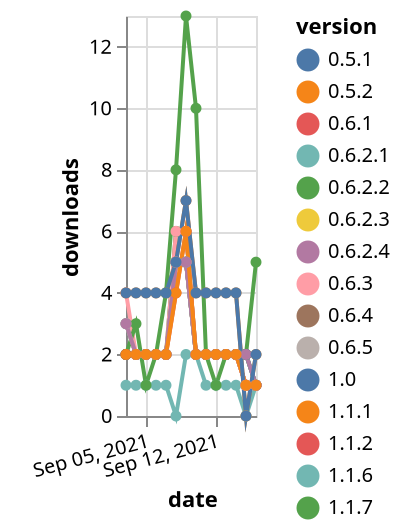 {"$schema": "https://vega.github.io/schema/vega-lite/v5.json", "description": "A simple bar chart with embedded data.", "data": {"values": [{"date": "2021-09-03", "total": 6301, "delta": 2, "version": "0.6.2.2"}, {"date": "2021-09-04", "total": 6303, "delta": 2, "version": "0.6.2.2"}, {"date": "2021-09-05", "total": 6305, "delta": 2, "version": "0.6.2.2"}, {"date": "2021-09-06", "total": 6307, "delta": 2, "version": "0.6.2.2"}, {"date": "2021-09-07", "total": 6309, "delta": 2, "version": "0.6.2.2"}, {"date": "2021-09-08", "total": 6315, "delta": 6, "version": "0.6.2.2"}, {"date": "2021-09-09", "total": 6321, "delta": 6, "version": "0.6.2.2"}, {"date": "2021-09-10", "total": 6323, "delta": 2, "version": "0.6.2.2"}, {"date": "2021-09-11", "total": 6325, "delta": 2, "version": "0.6.2.2"}, {"date": "2021-09-12", "total": 6327, "delta": 2, "version": "0.6.2.2"}, {"date": "2021-09-13", "total": 6329, "delta": 2, "version": "0.6.2.2"}, {"date": "2021-09-14", "total": 6331, "delta": 2, "version": "0.6.2.2"}, {"date": "2021-09-15", "total": 6333, "delta": 2, "version": "0.6.2.2"}, {"date": "2021-09-16", "total": 6334, "delta": 1, "version": "0.6.2.2"}, {"date": "2021-09-03", "total": 3741, "delta": 3, "version": "0.6.4"}, {"date": "2021-09-04", "total": 3743, "delta": 2, "version": "0.6.4"}, {"date": "2021-09-05", "total": 3745, "delta": 2, "version": "0.6.4"}, {"date": "2021-09-06", "total": 3747, "delta": 2, "version": "0.6.4"}, {"date": "2021-09-07", "total": 3749, "delta": 2, "version": "0.6.4"}, {"date": "2021-09-08", "total": 3754, "delta": 5, "version": "0.6.4"}, {"date": "2021-09-09", "total": 3759, "delta": 5, "version": "0.6.4"}, {"date": "2021-09-10", "total": 3761, "delta": 2, "version": "0.6.4"}, {"date": "2021-09-11", "total": 3763, "delta": 2, "version": "0.6.4"}, {"date": "2021-09-12", "total": 3765, "delta": 2, "version": "0.6.4"}, {"date": "2021-09-13", "total": 3767, "delta": 2, "version": "0.6.4"}, {"date": "2021-09-14", "total": 3769, "delta": 2, "version": "0.6.4"}, {"date": "2021-09-15", "total": 3770, "delta": 1, "version": "0.6.4"}, {"date": "2021-09-16", "total": 3771, "delta": 1, "version": "0.6.4"}, {"date": "2021-09-03", "total": 1571, "delta": 1, "version": "1.1.6"}, {"date": "2021-09-04", "total": 1572, "delta": 1, "version": "1.1.6"}, {"date": "2021-09-05", "total": 1573, "delta": 1, "version": "1.1.6"}, {"date": "2021-09-06", "total": 1574, "delta": 1, "version": "1.1.6"}, {"date": "2021-09-07", "total": 1575, "delta": 1, "version": "1.1.6"}, {"date": "2021-09-08", "total": 1575, "delta": 0, "version": "1.1.6"}, {"date": "2021-09-09", "total": 1577, "delta": 2, "version": "1.1.6"}, {"date": "2021-09-10", "total": 1579, "delta": 2, "version": "1.1.6"}, {"date": "2021-09-11", "total": 1580, "delta": 1, "version": "1.1.6"}, {"date": "2021-09-12", "total": 1581, "delta": 1, "version": "1.1.6"}, {"date": "2021-09-13", "total": 1582, "delta": 1, "version": "1.1.6"}, {"date": "2021-09-14", "total": 1583, "delta": 1, "version": "1.1.6"}, {"date": "2021-09-15", "total": 1583, "delta": 0, "version": "1.1.6"}, {"date": "2021-09-16", "total": 1584, "delta": 1, "version": "1.1.6"}, {"date": "2021-09-03", "total": 4111, "delta": 2, "version": "0.6.2.3"}, {"date": "2021-09-04", "total": 4113, "delta": 2, "version": "0.6.2.3"}, {"date": "2021-09-05", "total": 4115, "delta": 2, "version": "0.6.2.3"}, {"date": "2021-09-06", "total": 4117, "delta": 2, "version": "0.6.2.3"}, {"date": "2021-09-07", "total": 4119, "delta": 2, "version": "0.6.2.3"}, {"date": "2021-09-08", "total": 4124, "delta": 5, "version": "0.6.2.3"}, {"date": "2021-09-09", "total": 4129, "delta": 5, "version": "0.6.2.3"}, {"date": "2021-09-10", "total": 4131, "delta": 2, "version": "0.6.2.3"}, {"date": "2021-09-11", "total": 4133, "delta": 2, "version": "0.6.2.3"}, {"date": "2021-09-12", "total": 4135, "delta": 2, "version": "0.6.2.3"}, {"date": "2021-09-13", "total": 4137, "delta": 2, "version": "0.6.2.3"}, {"date": "2021-09-14", "total": 4139, "delta": 2, "version": "0.6.2.3"}, {"date": "2021-09-15", "total": 4141, "delta": 2, "version": "0.6.2.3"}, {"date": "2021-09-16", "total": 4142, "delta": 1, "version": "0.6.2.3"}, {"date": "2021-09-03", "total": 5632, "delta": 3, "version": "0.6.2.1"}, {"date": "2021-09-04", "total": 5634, "delta": 2, "version": "0.6.2.1"}, {"date": "2021-09-05", "total": 5636, "delta": 2, "version": "0.6.2.1"}, {"date": "2021-09-06", "total": 5638, "delta": 2, "version": "0.6.2.1"}, {"date": "2021-09-07", "total": 5640, "delta": 2, "version": "0.6.2.1"}, {"date": "2021-09-08", "total": 5645, "delta": 5, "version": "0.6.2.1"}, {"date": "2021-09-09", "total": 5650, "delta": 5, "version": "0.6.2.1"}, {"date": "2021-09-10", "total": 5652, "delta": 2, "version": "0.6.2.1"}, {"date": "2021-09-11", "total": 5654, "delta": 2, "version": "0.6.2.1"}, {"date": "2021-09-12", "total": 5656, "delta": 2, "version": "0.6.2.1"}, {"date": "2021-09-13", "total": 5658, "delta": 2, "version": "0.6.2.1"}, {"date": "2021-09-14", "total": 5660, "delta": 2, "version": "0.6.2.1"}, {"date": "2021-09-15", "total": 5662, "delta": 2, "version": "0.6.2.1"}, {"date": "2021-09-16", "total": 5663, "delta": 1, "version": "0.6.2.1"}, {"date": "2021-09-03", "total": 5567, "delta": 4, "version": "0.6.3"}, {"date": "2021-09-04", "total": 5569, "delta": 2, "version": "0.6.3"}, {"date": "2021-09-05", "total": 5571, "delta": 2, "version": "0.6.3"}, {"date": "2021-09-06", "total": 5573, "delta": 2, "version": "0.6.3"}, {"date": "2021-09-07", "total": 5575, "delta": 2, "version": "0.6.3"}, {"date": "2021-09-08", "total": 5581, "delta": 6, "version": "0.6.3"}, {"date": "2021-09-09", "total": 5587, "delta": 6, "version": "0.6.3"}, {"date": "2021-09-10", "total": 5589, "delta": 2, "version": "0.6.3"}, {"date": "2021-09-11", "total": 5591, "delta": 2, "version": "0.6.3"}, {"date": "2021-09-12", "total": 5593, "delta": 2, "version": "0.6.3"}, {"date": "2021-09-13", "total": 5595, "delta": 2, "version": "0.6.3"}, {"date": "2021-09-14", "total": 5597, "delta": 2, "version": "0.6.3"}, {"date": "2021-09-15", "total": 5598, "delta": 1, "version": "0.6.3"}, {"date": "2021-09-16", "total": 5599, "delta": 1, "version": "0.6.3"}, {"date": "2021-09-03", "total": 8426, "delta": 4, "version": "0.5.2"}, {"date": "2021-09-04", "total": 8430, "delta": 4, "version": "0.5.2"}, {"date": "2021-09-05", "total": 8434, "delta": 4, "version": "0.5.2"}, {"date": "2021-09-06", "total": 8438, "delta": 4, "version": "0.5.2"}, {"date": "2021-09-07", "total": 8442, "delta": 4, "version": "0.5.2"}, {"date": "2021-09-08", "total": 8447, "delta": 5, "version": "0.5.2"}, {"date": "2021-09-09", "total": 8454, "delta": 7, "version": "0.5.2"}, {"date": "2021-09-10", "total": 8458, "delta": 4, "version": "0.5.2"}, {"date": "2021-09-11", "total": 8462, "delta": 4, "version": "0.5.2"}, {"date": "2021-09-12", "total": 8466, "delta": 4, "version": "0.5.2"}, {"date": "2021-09-13", "total": 8470, "delta": 4, "version": "0.5.2"}, {"date": "2021-09-14", "total": 8474, "delta": 4, "version": "0.5.2"}, {"date": "2021-09-15", "total": 8474, "delta": 0, "version": "0.5.2"}, {"date": "2021-09-16", "total": 8476, "delta": 2, "version": "0.5.2"}, {"date": "2021-09-03", "total": 1806, "delta": 2, "version": "1.1.7"}, {"date": "2021-09-04", "total": 1809, "delta": 3, "version": "1.1.7"}, {"date": "2021-09-05", "total": 1810, "delta": 1, "version": "1.1.7"}, {"date": "2021-09-06", "total": 1812, "delta": 2, "version": "1.1.7"}, {"date": "2021-09-07", "total": 1816, "delta": 4, "version": "1.1.7"}, {"date": "2021-09-08", "total": 1824, "delta": 8, "version": "1.1.7"}, {"date": "2021-09-09", "total": 1837, "delta": 13, "version": "1.1.7"}, {"date": "2021-09-10", "total": 1847, "delta": 10, "version": "1.1.7"}, {"date": "2021-09-11", "total": 1849, "delta": 2, "version": "1.1.7"}, {"date": "2021-09-12", "total": 1850, "delta": 1, "version": "1.1.7"}, {"date": "2021-09-13", "total": 1852, "delta": 2, "version": "1.1.7"}, {"date": "2021-09-14", "total": 1854, "delta": 2, "version": "1.1.7"}, {"date": "2021-09-15", "total": 1856, "delta": 2, "version": "1.1.7"}, {"date": "2021-09-16", "total": 1861, "delta": 5, "version": "1.1.7"}, {"date": "2021-09-03", "total": 4107, "delta": 2, "version": "0.6.1"}, {"date": "2021-09-04", "total": 4109, "delta": 2, "version": "0.6.1"}, {"date": "2021-09-05", "total": 4111, "delta": 2, "version": "0.6.1"}, {"date": "2021-09-06", "total": 4113, "delta": 2, "version": "0.6.1"}, {"date": "2021-09-07", "total": 4115, "delta": 2, "version": "0.6.1"}, {"date": "2021-09-08", "total": 4120, "delta": 5, "version": "0.6.1"}, {"date": "2021-09-09", "total": 4125, "delta": 5, "version": "0.6.1"}, {"date": "2021-09-10", "total": 4127, "delta": 2, "version": "0.6.1"}, {"date": "2021-09-11", "total": 4129, "delta": 2, "version": "0.6.1"}, {"date": "2021-09-12", "total": 4131, "delta": 2, "version": "0.6.1"}, {"date": "2021-09-13", "total": 4133, "delta": 2, "version": "0.6.1"}, {"date": "2021-09-14", "total": 4135, "delta": 2, "version": "0.6.1"}, {"date": "2021-09-15", "total": 4136, "delta": 1, "version": "0.6.1"}, {"date": "2021-09-16", "total": 4137, "delta": 1, "version": "0.6.1"}, {"date": "2021-09-03", "total": 3623, "delta": 2, "version": "1.1.2"}, {"date": "2021-09-04", "total": 3625, "delta": 2, "version": "1.1.2"}, {"date": "2021-09-05", "total": 3627, "delta": 2, "version": "1.1.2"}, {"date": "2021-09-06", "total": 3629, "delta": 2, "version": "1.1.2"}, {"date": "2021-09-07", "total": 3631, "delta": 2, "version": "1.1.2"}, {"date": "2021-09-08", "total": 3635, "delta": 4, "version": "1.1.2"}, {"date": "2021-09-09", "total": 3641, "delta": 6, "version": "1.1.2"}, {"date": "2021-09-10", "total": 3643, "delta": 2, "version": "1.1.2"}, {"date": "2021-09-11", "total": 3645, "delta": 2, "version": "1.1.2"}, {"date": "2021-09-12", "total": 3647, "delta": 2, "version": "1.1.2"}, {"date": "2021-09-13", "total": 3649, "delta": 2, "version": "1.1.2"}, {"date": "2021-09-14", "total": 3651, "delta": 2, "version": "1.1.2"}, {"date": "2021-09-15", "total": 3652, "delta": 1, "version": "1.1.2"}, {"date": "2021-09-16", "total": 3653, "delta": 1, "version": "1.1.2"}, {"date": "2021-09-03", "total": 5006, "delta": 2, "version": "1.0"}, {"date": "2021-09-04", "total": 5008, "delta": 2, "version": "1.0"}, {"date": "2021-09-05", "total": 5010, "delta": 2, "version": "1.0"}, {"date": "2021-09-06", "total": 5012, "delta": 2, "version": "1.0"}, {"date": "2021-09-07", "total": 5014, "delta": 2, "version": "1.0"}, {"date": "2021-09-08", "total": 5019, "delta": 5, "version": "1.0"}, {"date": "2021-09-09", "total": 5024, "delta": 5, "version": "1.0"}, {"date": "2021-09-10", "total": 5026, "delta": 2, "version": "1.0"}, {"date": "2021-09-11", "total": 5028, "delta": 2, "version": "1.0"}, {"date": "2021-09-12", "total": 5030, "delta": 2, "version": "1.0"}, {"date": "2021-09-13", "total": 5032, "delta": 2, "version": "1.0"}, {"date": "2021-09-14", "total": 5034, "delta": 2, "version": "1.0"}, {"date": "2021-09-15", "total": 5036, "delta": 2, "version": "1.0"}, {"date": "2021-09-16", "total": 5037, "delta": 1, "version": "1.0"}, {"date": "2021-09-03", "total": 5469, "delta": 3, "version": "0.6.5"}, {"date": "2021-09-04", "total": 5471, "delta": 2, "version": "0.6.5"}, {"date": "2021-09-05", "total": 5473, "delta": 2, "version": "0.6.5"}, {"date": "2021-09-06", "total": 5475, "delta": 2, "version": "0.6.5"}, {"date": "2021-09-07", "total": 5477, "delta": 2, "version": "0.6.5"}, {"date": "2021-09-08", "total": 5482, "delta": 5, "version": "0.6.5"}, {"date": "2021-09-09", "total": 5487, "delta": 5, "version": "0.6.5"}, {"date": "2021-09-10", "total": 5489, "delta": 2, "version": "0.6.5"}, {"date": "2021-09-11", "total": 5491, "delta": 2, "version": "0.6.5"}, {"date": "2021-09-12", "total": 5493, "delta": 2, "version": "0.6.5"}, {"date": "2021-09-13", "total": 5495, "delta": 2, "version": "0.6.5"}, {"date": "2021-09-14", "total": 5497, "delta": 2, "version": "0.6.5"}, {"date": "2021-09-15", "total": 5498, "delta": 1, "version": "0.6.5"}, {"date": "2021-09-16", "total": 5499, "delta": 1, "version": "0.6.5"}, {"date": "2021-09-03", "total": 3995, "delta": 3, "version": "0.6.2.4"}, {"date": "2021-09-04", "total": 3997, "delta": 2, "version": "0.6.2.4"}, {"date": "2021-09-05", "total": 3999, "delta": 2, "version": "0.6.2.4"}, {"date": "2021-09-06", "total": 4001, "delta": 2, "version": "0.6.2.4"}, {"date": "2021-09-07", "total": 4003, "delta": 2, "version": "0.6.2.4"}, {"date": "2021-09-08", "total": 4008, "delta": 5, "version": "0.6.2.4"}, {"date": "2021-09-09", "total": 4013, "delta": 5, "version": "0.6.2.4"}, {"date": "2021-09-10", "total": 4015, "delta": 2, "version": "0.6.2.4"}, {"date": "2021-09-11", "total": 4017, "delta": 2, "version": "0.6.2.4"}, {"date": "2021-09-12", "total": 4019, "delta": 2, "version": "0.6.2.4"}, {"date": "2021-09-13", "total": 4021, "delta": 2, "version": "0.6.2.4"}, {"date": "2021-09-14", "total": 4023, "delta": 2, "version": "0.6.2.4"}, {"date": "2021-09-15", "total": 4025, "delta": 2, "version": "0.6.2.4"}, {"date": "2021-09-16", "total": 4026, "delta": 1, "version": "0.6.2.4"}, {"date": "2021-09-03", "total": 2757, "delta": 2, "version": "1.1.1"}, {"date": "2021-09-04", "total": 2759, "delta": 2, "version": "1.1.1"}, {"date": "2021-09-05", "total": 2761, "delta": 2, "version": "1.1.1"}, {"date": "2021-09-06", "total": 2763, "delta": 2, "version": "1.1.1"}, {"date": "2021-09-07", "total": 2765, "delta": 2, "version": "1.1.1"}, {"date": "2021-09-08", "total": 2769, "delta": 4, "version": "1.1.1"}, {"date": "2021-09-09", "total": 2775, "delta": 6, "version": "1.1.1"}, {"date": "2021-09-10", "total": 2777, "delta": 2, "version": "1.1.1"}, {"date": "2021-09-11", "total": 2779, "delta": 2, "version": "1.1.1"}, {"date": "2021-09-12", "total": 2781, "delta": 2, "version": "1.1.1"}, {"date": "2021-09-13", "total": 2783, "delta": 2, "version": "1.1.1"}, {"date": "2021-09-14", "total": 2785, "delta": 2, "version": "1.1.1"}, {"date": "2021-09-15", "total": 2786, "delta": 1, "version": "1.1.1"}, {"date": "2021-09-16", "total": 2787, "delta": 1, "version": "1.1.1"}, {"date": "2021-09-03", "total": 5641, "delta": 4, "version": "0.5.1"}, {"date": "2021-09-04", "total": 5645, "delta": 4, "version": "0.5.1"}, {"date": "2021-09-05", "total": 5649, "delta": 4, "version": "0.5.1"}, {"date": "2021-09-06", "total": 5653, "delta": 4, "version": "0.5.1"}, {"date": "2021-09-07", "total": 5657, "delta": 4, "version": "0.5.1"}, {"date": "2021-09-08", "total": 5662, "delta": 5, "version": "0.5.1"}, {"date": "2021-09-09", "total": 5669, "delta": 7, "version": "0.5.1"}, {"date": "2021-09-10", "total": 5673, "delta": 4, "version": "0.5.1"}, {"date": "2021-09-11", "total": 5677, "delta": 4, "version": "0.5.1"}, {"date": "2021-09-12", "total": 5681, "delta": 4, "version": "0.5.1"}, {"date": "2021-09-13", "total": 5685, "delta": 4, "version": "0.5.1"}, {"date": "2021-09-14", "total": 5689, "delta": 4, "version": "0.5.1"}, {"date": "2021-09-15", "total": 5689, "delta": 0, "version": "0.5.1"}, {"date": "2021-09-16", "total": 5691, "delta": 2, "version": "0.5.1"}]}, "width": "container", "mark": {"type": "line", "point": {"filled": true}}, "encoding": {"x": {"field": "date", "type": "temporal", "timeUnit": "yearmonthdate", "title": "date", "axis": {"labelAngle": -15}}, "y": {"field": "delta", "type": "quantitative", "title": "downloads"}, "color": {"field": "version", "type": "nominal"}, "tooltip": {"field": "delta"}}}
